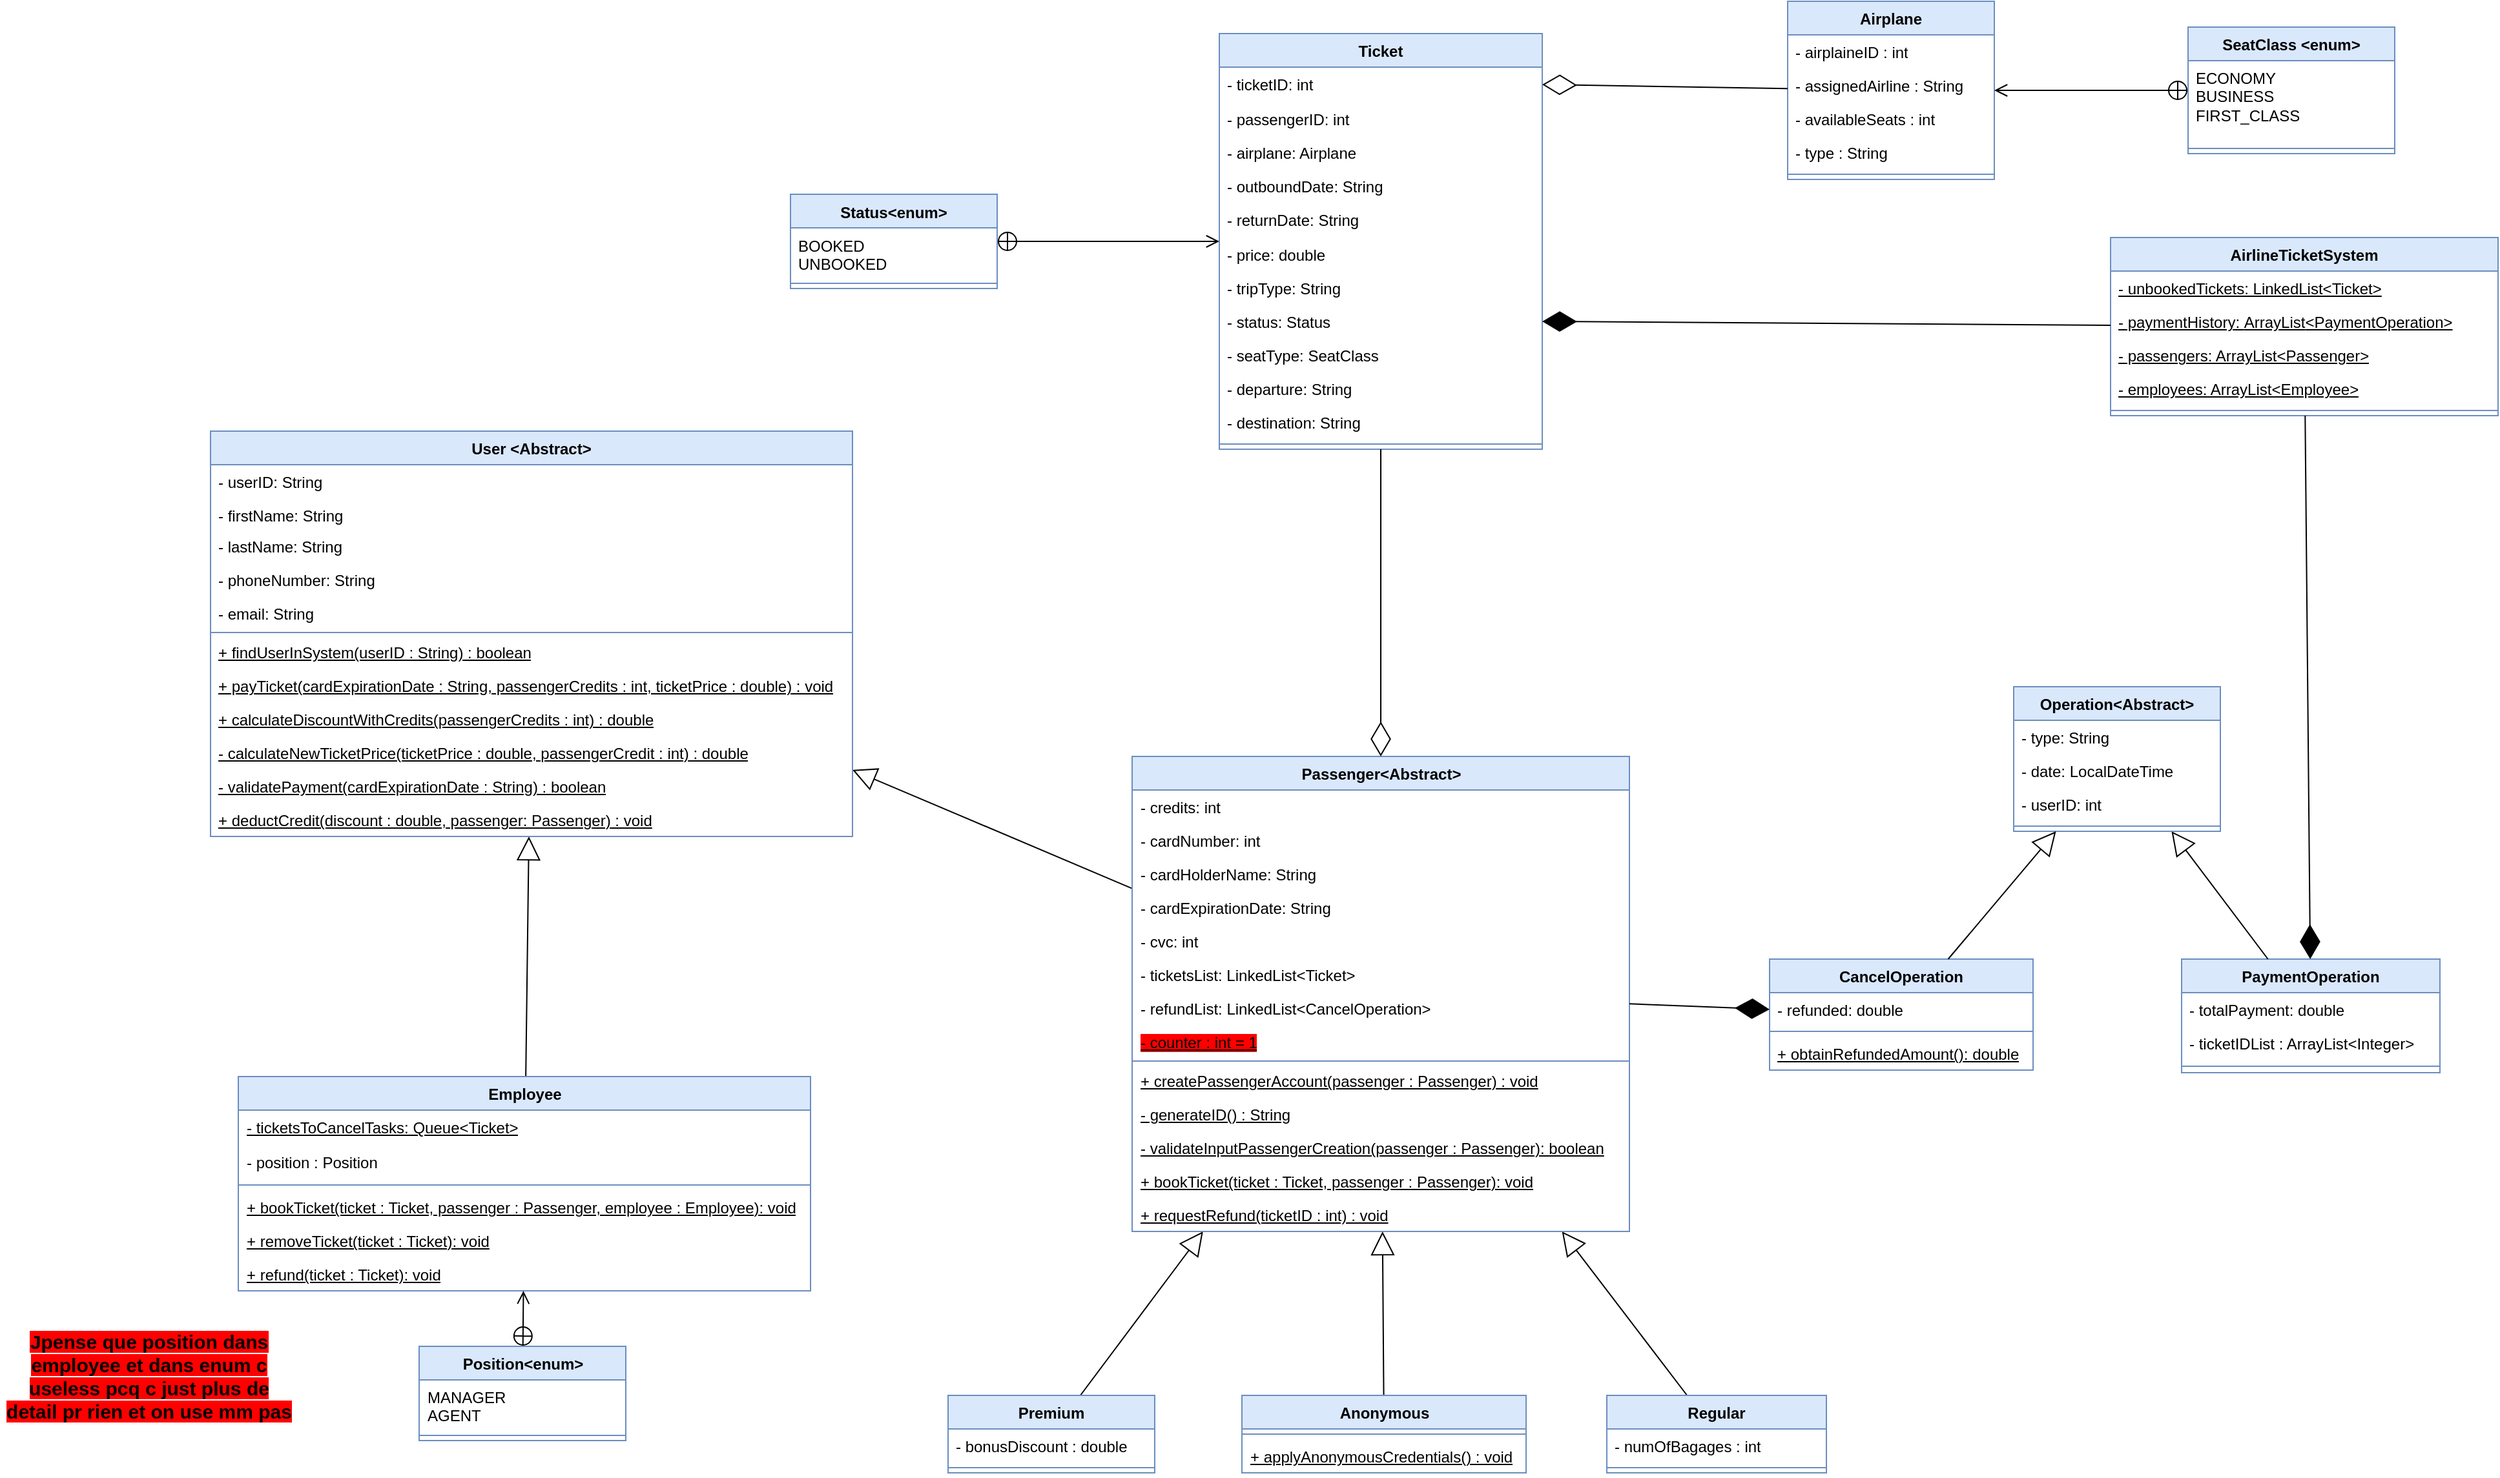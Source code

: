 <mxfile version="24.8.4">
  <diagram id="C5RBs43oDa-KdzZeNtuy" name="Page-1">
    <mxGraphModel dx="1843" dy="520" grid="0" gridSize="10" guides="1" tooltips="1" connect="1" arrows="1" fold="1" page="1" pageScale="1" pageWidth="827" pageHeight="1169" math="0" shadow="0">
      <root>
        <mxCell id="WIyWlLk6GJQsqaUBKTNV-0" />
        <mxCell id="WIyWlLk6GJQsqaUBKTNV-1" parent="WIyWlLk6GJQsqaUBKTNV-0" />
        <mxCell id="TixNwKE1VY5OCuDRx1uv-47" value="" style="endArrow=block;endSize=16;endFill=0;html=1;rounded=0;" parent="WIyWlLk6GJQsqaUBKTNV-1" source="TixNwKE1VY5OCuDRx1uv-105" target="TixNwKE1VY5OCuDRx1uv-97" edge="1">
          <mxGeometry width="160" relative="1" as="geometry">
            <mxPoint x="1215.0" y="676.658" as="sourcePoint" />
            <mxPoint x="1265" y="650.342" as="targetPoint" />
          </mxGeometry>
        </mxCell>
        <mxCell id="TixNwKE1VY5OCuDRx1uv-48" value="" style="endArrow=block;endSize=16;endFill=0;html=1;rounded=0;" parent="WIyWlLk6GJQsqaUBKTNV-1" source="TixNwKE1VY5OCuDRx1uv-101" target="TixNwKE1VY5OCuDRx1uv-97" edge="1">
          <mxGeometry x="-0.01" width="160" relative="1" as="geometry">
            <mxPoint x="744.712" y="625.5" as="sourcePoint" />
            <mxPoint x="622" y="523.9" as="targetPoint" />
            <Array as="points" />
            <mxPoint as="offset" />
          </mxGeometry>
        </mxCell>
        <mxCell id="TixNwKE1VY5OCuDRx1uv-49" value="" style="endArrow=block;endSize=16;endFill=0;html=1;rounded=0;" parent="WIyWlLk6GJQsqaUBKTNV-1" source="TixNwKE1VY5OCuDRx1uv-113" target="TixNwKE1VY5OCuDRx1uv-105" edge="1">
          <mxGeometry width="160" relative="1" as="geometry">
            <mxPoint x="756.054" y="873" as="sourcePoint" />
            <mxPoint x="982.457" y="677" as="targetPoint" />
          </mxGeometry>
        </mxCell>
        <mxCell id="TixNwKE1VY5OCuDRx1uv-50" value="" style="endArrow=block;endSize=16;endFill=0;html=1;rounded=0;" parent="WIyWlLk6GJQsqaUBKTNV-1" source="TixNwKE1VY5OCuDRx1uv-73" target="TixNwKE1VY5OCuDRx1uv-105" edge="1">
          <mxGeometry width="160" relative="1" as="geometry">
            <mxPoint x="936" y="873" as="sourcePoint" />
            <mxPoint x="810" y="980" as="targetPoint" />
          </mxGeometry>
        </mxCell>
        <mxCell id="TixNwKE1VY5OCuDRx1uv-51" value="" style="endArrow=block;endSize=16;endFill=0;html=1;rounded=0;fillColor=#f8cecc;strokeColor=#000000;" parent="WIyWlLk6GJQsqaUBKTNV-1" source="TixNwKE1VY5OCuDRx1uv-109" target="TixNwKE1VY5OCuDRx1uv-105" edge="1">
          <mxGeometry x="0.0" width="160" relative="1" as="geometry">
            <mxPoint x="1120.62" y="873" as="sourcePoint" />
            <mxPoint x="1031" y="803" as="targetPoint" />
            <mxPoint as="offset" />
          </mxGeometry>
        </mxCell>
        <mxCell id="TixNwKE1VY5OCuDRx1uv-65" value="PaymentOperation" style="swimlane;fontStyle=1;align=center;verticalAlign=top;childLayout=stackLayout;horizontal=1;startSize=26;horizontalStack=0;resizeParent=1;resizeParentMax=0;resizeLast=0;collapsible=1;marginBottom=0;whiteSpace=wrap;html=1;fillColor=#dae8fc;strokeColor=#6c8ebf;" parent="WIyWlLk6GJQsqaUBKTNV-1" vertex="1">
          <mxGeometry x="1325" y="742" width="200" height="88" as="geometry" />
        </mxCell>
        <mxCell id="fxqU5WLW0_MMGWIOmWz7-27" value="- totalPayment: double" style="text;strokeColor=none;fillColor=none;align=left;verticalAlign=top;spacingLeft=4;spacingRight=4;overflow=hidden;rotatable=0;points=[[0,0.5],[1,0.5]];portConstraint=eastwest;whiteSpace=wrap;html=1;" parent="TixNwKE1VY5OCuDRx1uv-65" vertex="1">
          <mxGeometry y="26" width="200" height="26" as="geometry" />
        </mxCell>
        <mxCell id="fxqU5WLW0_MMGWIOmWz7-31" value="- ticketIDList : ArrayList&amp;lt;Integer&amp;gt;&amp;nbsp;" style="text;strokeColor=none;fillColor=none;align=left;verticalAlign=top;spacingLeft=4;spacingRight=4;overflow=hidden;rotatable=0;points=[[0,0.5],[1,0.5]];portConstraint=eastwest;whiteSpace=wrap;html=1;" parent="TixNwKE1VY5OCuDRx1uv-65" vertex="1">
          <mxGeometry y="52" width="200" height="26" as="geometry" />
        </mxCell>
        <mxCell id="TixNwKE1VY5OCuDRx1uv-67" value="" style="line;strokeWidth=1;fillColor=none;align=left;verticalAlign=middle;spacingTop=-1;spacingLeft=3;spacingRight=3;rotatable=0;labelPosition=right;points=[];portConstraint=eastwest;strokeColor=inherit;" parent="TixNwKE1VY5OCuDRx1uv-65" vertex="1">
          <mxGeometry y="78" width="200" height="10" as="geometry" />
        </mxCell>
        <mxCell id="TixNwKE1VY5OCuDRx1uv-69" value="Airplane" style="swimlane;fontStyle=1;align=center;verticalAlign=top;childLayout=stackLayout;horizontal=1;startSize=26;horizontalStack=0;resizeParent=1;resizeParentMax=0;resizeLast=0;collapsible=1;marginBottom=0;whiteSpace=wrap;html=1;fillColor=#dae8fc;strokeColor=#6c8ebf;" parent="WIyWlLk6GJQsqaUBKTNV-1" vertex="1">
          <mxGeometry x="1020" width="160" height="138" as="geometry" />
        </mxCell>
        <mxCell id="-tUTZFKdpCKJqJOBt3uz-0" value="- airplaineID : int" style="text;strokeColor=none;fillColor=none;align=left;verticalAlign=top;spacingLeft=4;spacingRight=4;overflow=hidden;rotatable=0;points=[[0,0.5],[1,0.5]];portConstraint=eastwest;whiteSpace=wrap;html=1;" parent="TixNwKE1VY5OCuDRx1uv-69" vertex="1">
          <mxGeometry y="26" width="160" height="26" as="geometry" />
        </mxCell>
        <mxCell id="TixNwKE1VY5OCuDRx1uv-160" value="- assignedAirline : String" style="text;strokeColor=none;fillColor=none;align=left;verticalAlign=top;spacingLeft=4;spacingRight=4;overflow=hidden;rotatable=0;points=[[0,0.5],[1,0.5]];portConstraint=eastwest;whiteSpace=wrap;html=1;" parent="TixNwKE1VY5OCuDRx1uv-69" vertex="1">
          <mxGeometry y="52" width="160" height="26" as="geometry" />
        </mxCell>
        <mxCell id="BGIZEROxM3A1e72S92r2-15" value="- availableSeats : int" style="text;strokeColor=none;fillColor=none;align=left;verticalAlign=top;spacingLeft=4;spacingRight=4;overflow=hidden;rotatable=0;points=[[0,0.5],[1,0.5]];portConstraint=eastwest;whiteSpace=wrap;html=1;" parent="TixNwKE1VY5OCuDRx1uv-69" vertex="1">
          <mxGeometry y="78" width="160" height="26" as="geometry" />
        </mxCell>
        <mxCell id="TixNwKE1VY5OCuDRx1uv-142" value="- type : String" style="text;strokeColor=none;fillColor=none;align=left;verticalAlign=top;spacingLeft=4;spacingRight=4;overflow=hidden;rotatable=0;points=[[0,0.5],[1,0.5]];portConstraint=eastwest;whiteSpace=wrap;html=1;" parent="TixNwKE1VY5OCuDRx1uv-69" vertex="1">
          <mxGeometry y="104" width="160" height="26" as="geometry" />
        </mxCell>
        <mxCell id="TixNwKE1VY5OCuDRx1uv-71" value="" style="line;strokeWidth=1;fillColor=none;align=left;verticalAlign=middle;spacingTop=-1;spacingLeft=3;spacingRight=3;rotatable=0;labelPosition=right;points=[];portConstraint=eastwest;strokeColor=inherit;" parent="TixNwKE1VY5OCuDRx1uv-69" vertex="1">
          <mxGeometry y="130" width="160" height="8" as="geometry" />
        </mxCell>
        <mxCell id="TixNwKE1VY5OCuDRx1uv-73" value="Regular" style="swimlane;fontStyle=1;align=center;verticalAlign=top;childLayout=stackLayout;horizontal=1;startSize=26;horizontalStack=0;resizeParent=1;resizeParentMax=0;resizeLast=0;collapsible=1;marginBottom=0;whiteSpace=wrap;html=1;fillColor=#dae8fc;strokeColor=#6c8ebf;" parent="WIyWlLk6GJQsqaUBKTNV-1" vertex="1">
          <mxGeometry x="880" y="1080" width="170" height="60" as="geometry" />
        </mxCell>
        <mxCell id="TixNwKE1VY5OCuDRx1uv-148" value="- numOfBagages : int" style="text;strokeColor=none;fillColor=none;align=left;verticalAlign=top;spacingLeft=4;spacingRight=4;overflow=hidden;rotatable=0;points=[[0,0.5],[1,0.5]];portConstraint=eastwest;whiteSpace=wrap;html=1;" parent="TixNwKE1VY5OCuDRx1uv-73" vertex="1">
          <mxGeometry y="26" width="170" height="26" as="geometry" />
        </mxCell>
        <mxCell id="TixNwKE1VY5OCuDRx1uv-75" value="" style="line;strokeWidth=1;fillColor=none;align=left;verticalAlign=middle;spacingTop=-1;spacingLeft=3;spacingRight=3;rotatable=0;labelPosition=right;points=[];portConstraint=eastwest;strokeColor=inherit;" parent="TixNwKE1VY5OCuDRx1uv-73" vertex="1">
          <mxGeometry y="52" width="170" height="8" as="geometry" />
        </mxCell>
        <mxCell id="TixNwKE1VY5OCuDRx1uv-85" value="Ticket" style="swimlane;fontStyle=1;align=center;verticalAlign=top;childLayout=stackLayout;horizontal=1;startSize=26;horizontalStack=0;resizeParent=1;resizeParentMax=0;resizeLast=0;collapsible=1;marginBottom=0;whiteSpace=wrap;html=1;fillColor=#dae8fc;strokeColor=#6c8ebf;" parent="WIyWlLk6GJQsqaUBKTNV-1" vertex="1">
          <mxGeometry x="580" y="25" width="250" height="322" as="geometry" />
        </mxCell>
        <mxCell id="BGIZEROxM3A1e72S92r2-8" value="- ticketID: int" style="text;strokeColor=none;fillColor=none;align=left;verticalAlign=top;spacingLeft=4;spacingRight=4;overflow=hidden;rotatable=0;points=[[0,0.5],[1,0.5]];portConstraint=eastwest;whiteSpace=wrap;html=1;" parent="TixNwKE1VY5OCuDRx1uv-85" vertex="1">
          <mxGeometry y="26" width="250" height="27" as="geometry" />
        </mxCell>
        <mxCell id="fxqU5WLW0_MMGWIOmWz7-18" value="- passengerID: int" style="text;strokeColor=none;fillColor=none;align=left;verticalAlign=top;spacingLeft=4;spacingRight=4;overflow=hidden;rotatable=0;points=[[0,0.5],[1,0.5]];portConstraint=eastwest;whiteSpace=wrap;html=1;" parent="TixNwKE1VY5OCuDRx1uv-85" vertex="1">
          <mxGeometry y="53" width="250" height="26" as="geometry" />
        </mxCell>
        <mxCell id="TixNwKE1VY5OCuDRx1uv-162" value="- airplane: Airplane" style="text;strokeColor=none;fillColor=none;align=left;verticalAlign=top;spacingLeft=4;spacingRight=4;overflow=hidden;rotatable=0;points=[[0,0.5],[1,0.5]];portConstraint=eastwest;whiteSpace=wrap;html=1;" parent="TixNwKE1VY5OCuDRx1uv-85" vertex="1">
          <mxGeometry y="79" width="250" height="26" as="geometry" />
        </mxCell>
        <mxCell id="TixNwKE1VY5OCuDRx1uv-124" value="- outboundDate: String" style="text;strokeColor=none;fillColor=none;align=left;verticalAlign=top;spacingLeft=4;spacingRight=4;overflow=hidden;rotatable=0;points=[[0,0.5],[1,0.5]];portConstraint=eastwest;whiteSpace=wrap;html=1;" parent="TixNwKE1VY5OCuDRx1uv-85" vertex="1">
          <mxGeometry y="105" width="250" height="26" as="geometry" />
        </mxCell>
        <mxCell id="TixNwKE1VY5OCuDRx1uv-125" value="- returnDate: String" style="text;strokeColor=none;fillColor=none;align=left;verticalAlign=top;spacingLeft=4;spacingRight=4;overflow=hidden;rotatable=0;points=[[0,0.5],[1,0.5]];portConstraint=eastwest;whiteSpace=wrap;html=1;" parent="TixNwKE1VY5OCuDRx1uv-85" vertex="1">
          <mxGeometry y="131" width="250" height="27" as="geometry" />
        </mxCell>
        <mxCell id="TixNwKE1VY5OCuDRx1uv-118" value="- price: double" style="text;strokeColor=none;fillColor=none;align=left;verticalAlign=top;spacingLeft=4;spacingRight=4;overflow=hidden;rotatable=0;points=[[0,0.5],[1,0.5]];portConstraint=eastwest;whiteSpace=wrap;html=1;" parent="TixNwKE1VY5OCuDRx1uv-85" vertex="1">
          <mxGeometry y="158" width="250" height="26" as="geometry" />
        </mxCell>
        <mxCell id="TixNwKE1VY5OCuDRx1uv-119" value="- tripType: String" style="text;strokeColor=none;fillColor=none;align=left;verticalAlign=top;spacingLeft=4;spacingRight=4;overflow=hidden;rotatable=0;points=[[0,0.5],[1,0.5]];portConstraint=eastwest;whiteSpace=wrap;html=1;" parent="TixNwKE1VY5OCuDRx1uv-85" vertex="1">
          <mxGeometry y="184" width="250" height="26" as="geometry" />
        </mxCell>
        <mxCell id="TixNwKE1VY5OCuDRx1uv-120" value="- status: Status" style="text;strokeColor=none;fillColor=none;align=left;verticalAlign=top;spacingLeft=4;spacingRight=4;overflow=hidden;rotatable=0;points=[[0,0.5],[1,0.5]];portConstraint=eastwest;whiteSpace=wrap;html=1;" parent="TixNwKE1VY5OCuDRx1uv-85" vertex="1">
          <mxGeometry y="210" width="250" height="26" as="geometry" />
        </mxCell>
        <mxCell id="TixNwKE1VY5OCuDRx1uv-121" value="- seatType: SeatClass" style="text;strokeColor=none;fillColor=none;align=left;verticalAlign=top;spacingLeft=4;spacingRight=4;overflow=hidden;rotatable=0;points=[[0,0.5],[1,0.5]];portConstraint=eastwest;whiteSpace=wrap;html=1;" parent="TixNwKE1VY5OCuDRx1uv-85" vertex="1">
          <mxGeometry y="236" width="250" height="26" as="geometry" />
        </mxCell>
        <mxCell id="TixNwKE1VY5OCuDRx1uv-122" value="- departure: String" style="text;strokeColor=none;fillColor=none;align=left;verticalAlign=top;spacingLeft=4;spacingRight=4;overflow=hidden;rotatable=0;points=[[0,0.5],[1,0.5]];portConstraint=eastwest;whiteSpace=wrap;html=1;" parent="TixNwKE1VY5OCuDRx1uv-85" vertex="1">
          <mxGeometry y="262" width="250" height="26" as="geometry" />
        </mxCell>
        <mxCell id="TixNwKE1VY5OCuDRx1uv-123" value="- destination: String" style="text;strokeColor=none;fillColor=none;align=left;verticalAlign=top;spacingLeft=4;spacingRight=4;overflow=hidden;rotatable=0;points=[[0,0.5],[1,0.5]];portConstraint=eastwest;whiteSpace=wrap;html=1;" parent="TixNwKE1VY5OCuDRx1uv-85" vertex="1">
          <mxGeometry y="288" width="250" height="26" as="geometry" />
        </mxCell>
        <mxCell id="TixNwKE1VY5OCuDRx1uv-87" value="" style="line;strokeWidth=1;fillColor=none;align=left;verticalAlign=middle;spacingTop=-1;spacingLeft=3;spacingRight=3;rotatable=0;labelPosition=right;points=[];portConstraint=eastwest;strokeColor=inherit;" parent="TixNwKE1VY5OCuDRx1uv-85" vertex="1">
          <mxGeometry y="314" width="250" height="8" as="geometry" />
        </mxCell>
        <mxCell id="TixNwKE1VY5OCuDRx1uv-93" value="SeatClass &amp;lt;enum&amp;gt;" style="swimlane;fontStyle=1;align=center;verticalAlign=top;childLayout=stackLayout;horizontal=1;startSize=26;horizontalStack=0;resizeParent=1;resizeParentMax=0;resizeLast=0;collapsible=1;marginBottom=0;whiteSpace=wrap;html=1;fillColor=#dae8fc;strokeColor=#6c8ebf;" parent="WIyWlLk6GJQsqaUBKTNV-1" vertex="1">
          <mxGeometry x="1330" y="20" width="160" height="98" as="geometry" />
        </mxCell>
        <mxCell id="TixNwKE1VY5OCuDRx1uv-94" value="&lt;div&gt;ECONOMY&lt;/div&gt;&lt;div&gt;BUSINESS&lt;div&gt;FIRST_CLASS&lt;/div&gt;&lt;/div&gt;" style="text;strokeColor=none;fillColor=none;align=left;verticalAlign=top;spacingLeft=4;spacingRight=4;overflow=hidden;rotatable=0;points=[[0,0.5],[1,0.5]];portConstraint=eastwest;whiteSpace=wrap;html=1;" parent="TixNwKE1VY5OCuDRx1uv-93" vertex="1">
          <mxGeometry y="26" width="160" height="64" as="geometry" />
        </mxCell>
        <mxCell id="TixNwKE1VY5OCuDRx1uv-95" value="" style="line;strokeWidth=1;fillColor=none;align=left;verticalAlign=middle;spacingTop=-1;spacingLeft=3;spacingRight=3;rotatable=0;labelPosition=right;points=[];portConstraint=eastwest;strokeColor=inherit;" parent="TixNwKE1VY5OCuDRx1uv-93" vertex="1">
          <mxGeometry y="90" width="160" height="8" as="geometry" />
        </mxCell>
        <mxCell id="TixNwKE1VY5OCuDRx1uv-97" value="User &amp;lt;Abstract&amp;gt;" style="swimlane;fontStyle=1;align=center;verticalAlign=top;childLayout=stackLayout;horizontal=1;startSize=26;horizontalStack=0;resizeParent=1;resizeParentMax=0;resizeLast=0;collapsible=1;marginBottom=0;whiteSpace=wrap;html=1;fillColor=#dae8fc;strokeColor=#6c8ebf;" parent="WIyWlLk6GJQsqaUBKTNV-1" vertex="1">
          <mxGeometry x="-201" y="333" width="497" height="314" as="geometry" />
        </mxCell>
        <mxCell id="TixNwKE1VY5OCuDRx1uv-132" value="- userID: String" style="text;strokeColor=none;fillColor=none;align=left;verticalAlign=top;spacingLeft=4;spacingRight=4;overflow=hidden;rotatable=0;points=[[0,0.5],[1,0.5]];portConstraint=eastwest;whiteSpace=wrap;html=1;" parent="TixNwKE1VY5OCuDRx1uv-97" vertex="1">
          <mxGeometry y="26" width="497" height="26" as="geometry" />
        </mxCell>
        <mxCell id="TixNwKE1VY5OCuDRx1uv-98" value="- firstName: String" style="text;strokeColor=none;fillColor=none;align=left;verticalAlign=top;spacingLeft=4;spacingRight=4;overflow=hidden;rotatable=0;points=[[0,0.5],[1,0.5]];portConstraint=eastwest;whiteSpace=wrap;html=1;" parent="TixNwKE1VY5OCuDRx1uv-97" vertex="1">
          <mxGeometry y="52" width="497" height="24" as="geometry" />
        </mxCell>
        <mxCell id="TixNwKE1VY5OCuDRx1uv-126" value="- lastName: String" style="text;strokeColor=none;fillColor=none;align=left;verticalAlign=top;spacingLeft=4;spacingRight=4;overflow=hidden;rotatable=0;points=[[0,0.5],[1,0.5]];portConstraint=eastwest;whiteSpace=wrap;html=1;" parent="TixNwKE1VY5OCuDRx1uv-97" vertex="1">
          <mxGeometry y="76" width="497" height="26" as="geometry" />
        </mxCell>
        <mxCell id="TixNwKE1VY5OCuDRx1uv-127" value="- phoneNumber: String" style="text;strokeColor=none;fillColor=none;align=left;verticalAlign=top;spacingLeft=4;spacingRight=4;overflow=hidden;rotatable=0;points=[[0,0.5],[1,0.5]];portConstraint=eastwest;whiteSpace=wrap;html=1;" parent="TixNwKE1VY5OCuDRx1uv-97" vertex="1">
          <mxGeometry y="102" width="497" height="26" as="geometry" />
        </mxCell>
        <mxCell id="BpxT5CNFjnWK-hkmhdt0-0" value="- email: String" style="text;strokeColor=none;fillColor=none;align=left;verticalAlign=top;spacingLeft=4;spacingRight=4;overflow=hidden;rotatable=0;points=[[0,0.5],[1,0.5]];portConstraint=eastwest;whiteSpace=wrap;html=1;" parent="TixNwKE1VY5OCuDRx1uv-97" vertex="1">
          <mxGeometry y="128" width="497" height="26" as="geometry" />
        </mxCell>
        <mxCell id="TixNwKE1VY5OCuDRx1uv-99" value="" style="line;strokeWidth=1;fillColor=none;align=left;verticalAlign=middle;spacingTop=-1;spacingLeft=3;spacingRight=3;rotatable=0;labelPosition=right;points=[];portConstraint=eastwest;strokeColor=inherit;" parent="TixNwKE1VY5OCuDRx1uv-97" vertex="1">
          <mxGeometry y="154" width="497" height="4" as="geometry" />
        </mxCell>
        <mxCell id="fxqU5WLW0_MMGWIOmWz7-15" value="&lt;u&gt;+ findUserInSystem(userID : String) : boolean&lt;/u&gt;" style="text;align=left;verticalAlign=top;spacingLeft=4;spacingRight=4;overflow=hidden;rotatable=0;points=[[0,0.5],[1,0.5]];portConstraint=eastwest;whiteSpace=wrap;html=1;" parent="TixNwKE1VY5OCuDRx1uv-97" vertex="1">
          <mxGeometry y="158" width="497" height="26" as="geometry" />
        </mxCell>
        <mxCell id="Msiv2WDfJjcy2TBWgU6M-14" value="&lt;u&gt;+ payTicket(cardExpirationDate : String, passengerCredits : int, ticketPrice : double) : void&lt;/u&gt;" style="text;align=left;verticalAlign=top;spacingLeft=4;spacingRight=4;overflow=hidden;rotatable=0;points=[[0,0.5],[1,0.5]];portConstraint=eastwest;whiteSpace=wrap;html=1;" vertex="1" parent="TixNwKE1VY5OCuDRx1uv-97">
          <mxGeometry y="184" width="497" height="26" as="geometry" />
        </mxCell>
        <mxCell id="O7oDRh3eOjh0rx_aEaqQ-2" value="&lt;u&gt;+ calculateDiscountWithCredits(passengerCredits : int) : double &lt;/u&gt;" style="text;strokeColor=none;fillColor=none;align=left;verticalAlign=top;spacingLeft=4;spacingRight=4;overflow=hidden;rotatable=0;points=[[0,0.5],[1,0.5]];portConstraint=eastwest;whiteSpace=wrap;html=1;" parent="TixNwKE1VY5OCuDRx1uv-97" vertex="1">
          <mxGeometry y="210" width="497" height="26" as="geometry" />
        </mxCell>
        <mxCell id="TixNwKE1VY5OCuDRx1uv-147" value="&lt;u&gt;- calculateNewTicketPrice(ticketPrice : double, passengerCredit : int) : double &lt;/u&gt;" style="text;strokeColor=none;fillColor=none;align=left;verticalAlign=top;spacingLeft=4;spacingRight=4;overflow=hidden;rotatable=0;points=[[0,0.5],[1,0.5]];portConstraint=eastwest;whiteSpace=wrap;html=1;" parent="TixNwKE1VY5OCuDRx1uv-97" vertex="1">
          <mxGeometry y="236" width="497" height="26" as="geometry" />
        </mxCell>
        <mxCell id="fxqU5WLW0_MMGWIOmWz7-22" value="&lt;u&gt;- validatePayment(cardExpirationDate : String) : boolean&lt;/u&gt;" style="text;align=left;verticalAlign=top;spacingLeft=4;spacingRight=4;overflow=hidden;rotatable=0;points=[[0,0.5],[1,0.5]];portConstraint=eastwest;whiteSpace=wrap;html=1;" parent="TixNwKE1VY5OCuDRx1uv-97" vertex="1">
          <mxGeometry y="262" width="497" height="26" as="geometry" />
        </mxCell>
        <mxCell id="TixNwKE1VY5OCuDRx1uv-149" value="&lt;u&gt;+ deductCredit(discount : double, passenger: Passenger) : void&lt;/u&gt;" style="text;strokeColor=none;fillColor=none;align=left;verticalAlign=top;spacingLeft=4;spacingRight=4;overflow=hidden;rotatable=0;points=[[0,0.5],[1,0.5]];portConstraint=eastwest;whiteSpace=wrap;html=1;" parent="TixNwKE1VY5OCuDRx1uv-97" vertex="1">
          <mxGeometry y="288" width="497" height="26" as="geometry" />
        </mxCell>
        <mxCell id="TixNwKE1VY5OCuDRx1uv-101" value="Employee" style="swimlane;fontStyle=1;align=center;verticalAlign=top;childLayout=stackLayout;horizontal=1;startSize=26;horizontalStack=0;resizeParent=1;resizeParentMax=0;resizeLast=0;collapsible=1;marginBottom=0;whiteSpace=wrap;html=1;fillColor=#dae8fc;strokeColor=#6c8ebf;" parent="WIyWlLk6GJQsqaUBKTNV-1" vertex="1">
          <mxGeometry x="-179.5" y="833" width="443" height="166" as="geometry" />
        </mxCell>
        <mxCell id="BGIZEROxM3A1e72S92r2-33" value="&lt;div&gt;&lt;u&gt;- ticketsToCancelTasks: Queue&amp;lt;Ticket&amp;gt; &lt;/u&gt;&lt;/div&gt;" style="text;strokeColor=none;fillColor=none;align=left;verticalAlign=top;spacingLeft=4;spacingRight=4;overflow=hidden;rotatable=0;points=[[0,0.5],[1,0.5]];portConstraint=eastwest;whiteSpace=wrap;html=1;" parent="TixNwKE1VY5OCuDRx1uv-101" vertex="1">
          <mxGeometry y="26" width="443" height="27" as="geometry" />
        </mxCell>
        <mxCell id="Msiv2WDfJjcy2TBWgU6M-6" value="&lt;div&gt;- position : Position&lt;u&gt; &lt;/u&gt;&lt;/div&gt;" style="text;strokeColor=none;fillColor=none;align=left;verticalAlign=top;spacingLeft=4;spacingRight=4;overflow=hidden;rotatable=0;points=[[0,0.5],[1,0.5]];portConstraint=eastwest;whiteSpace=wrap;html=1;" vertex="1" parent="TixNwKE1VY5OCuDRx1uv-101">
          <mxGeometry y="53" width="443" height="27" as="geometry" />
        </mxCell>
        <mxCell id="TixNwKE1VY5OCuDRx1uv-103" value="" style="line;strokeWidth=1;fillColor=none;align=left;verticalAlign=middle;spacingTop=-1;spacingLeft=3;spacingRight=3;rotatable=0;labelPosition=right;points=[];portConstraint=eastwest;strokeColor=inherit;" parent="TixNwKE1VY5OCuDRx1uv-101" vertex="1">
          <mxGeometry y="80" width="443" height="8" as="geometry" />
        </mxCell>
        <mxCell id="Msiv2WDfJjcy2TBWgU6M-8" value="&lt;u&gt;+ bookTicket(ticket : Ticket, passenger : Passenger, employee : Employee): void&lt;/u&gt;" style="text;align=left;verticalAlign=top;spacingLeft=4;spacingRight=4;overflow=hidden;rotatable=0;points=[[0,0.5],[1,0.5]];portConstraint=eastwest;whiteSpace=wrap;html=1;" vertex="1" parent="TixNwKE1VY5OCuDRx1uv-101">
          <mxGeometry y="88" width="443" height="26" as="geometry" />
        </mxCell>
        <mxCell id="TixNwKE1VY5OCuDRx1uv-104" value="&lt;u&gt;+ removeTicket(ticket : Ticket): void&lt;/u&gt;" style="text;align=left;verticalAlign=top;spacingLeft=4;spacingRight=4;overflow=hidden;rotatable=0;points=[[0,0.5],[1,0.5]];portConstraint=eastwest;whiteSpace=wrap;html=1;" parent="TixNwKE1VY5OCuDRx1uv-101" vertex="1">
          <mxGeometry y="114" width="443" height="26" as="geometry" />
        </mxCell>
        <mxCell id="BGIZEROxM3A1e72S92r2-54" value="&lt;u&gt;+ refund(ticket : Ticket): void&lt;/u&gt;" style="text;align=left;verticalAlign=top;spacingLeft=4;spacingRight=4;overflow=hidden;rotatable=0;points=[[0,0.5],[1,0.5]];portConstraint=eastwest;whiteSpace=wrap;html=1;" parent="TixNwKE1VY5OCuDRx1uv-101" vertex="1">
          <mxGeometry y="140" width="443" height="26" as="geometry" />
        </mxCell>
        <mxCell id="TixNwKE1VY5OCuDRx1uv-105" value="Passenger&amp;lt;Abstract&amp;gt;" style="swimlane;fontStyle=1;align=center;verticalAlign=top;childLayout=stackLayout;horizontal=1;startSize=26;horizontalStack=0;resizeParent=1;resizeParentMax=0;resizeLast=0;collapsible=1;marginBottom=0;whiteSpace=wrap;html=1;fillColor=#dae8fc;strokeColor=#6c8ebf;" parent="WIyWlLk6GJQsqaUBKTNV-1" vertex="1">
          <mxGeometry x="512.5" y="585" width="385" height="368" as="geometry" />
        </mxCell>
        <mxCell id="TixNwKE1VY5OCuDRx1uv-145" value="- credits: int" style="text;strokeColor=none;fillColor=none;align=left;verticalAlign=top;spacingLeft=4;spacingRight=4;overflow=hidden;rotatable=0;points=[[0,0.5],[1,0.5]];portConstraint=eastwest;whiteSpace=wrap;html=1;" parent="TixNwKE1VY5OCuDRx1uv-105" vertex="1">
          <mxGeometry y="26" width="385" height="26" as="geometry" />
        </mxCell>
        <mxCell id="TixNwKE1VY5OCuDRx1uv-4" value="- cardNumber: int" style="text;strokeColor=none;fillColor=none;align=left;verticalAlign=top;spacingLeft=4;spacingRight=4;overflow=hidden;rotatable=0;points=[[0,0.5],[1,0.5]];portConstraint=eastwest;whiteSpace=wrap;html=1;" parent="TixNwKE1VY5OCuDRx1uv-105" vertex="1">
          <mxGeometry y="52" width="385" height="26" as="geometry" />
        </mxCell>
        <mxCell id="TixNwKE1VY5OCuDRx1uv-5" value="- cardHolderName: String" style="text;strokeColor=none;fillColor=none;align=left;verticalAlign=top;spacingLeft=4;spacingRight=4;overflow=hidden;rotatable=0;points=[[0,0.5],[1,0.5]];portConstraint=eastwest;whiteSpace=wrap;html=1;" parent="TixNwKE1VY5OCuDRx1uv-105" vertex="1">
          <mxGeometry y="78" width="385" height="26" as="geometry" />
        </mxCell>
        <mxCell id="TixNwKE1VY5OCuDRx1uv-60" value="- cardExpirationDate: String" style="text;strokeColor=none;fillColor=none;align=left;verticalAlign=top;spacingLeft=4;spacingRight=4;overflow=hidden;rotatable=0;points=[[0,0.5],[1,0.5]];portConstraint=eastwest;whiteSpace=wrap;html=1;" parent="TixNwKE1VY5OCuDRx1uv-105" vertex="1">
          <mxGeometry y="104" width="385" height="26" as="geometry" />
        </mxCell>
        <mxCell id="TixNwKE1VY5OCuDRx1uv-6" value="- cvc: int" style="text;strokeColor=none;fillColor=none;align=left;verticalAlign=top;spacingLeft=4;spacingRight=4;overflow=hidden;rotatable=0;points=[[0,0.5],[1,0.5]];portConstraint=eastwest;whiteSpace=wrap;html=1;" parent="TixNwKE1VY5OCuDRx1uv-105" vertex="1">
          <mxGeometry y="130" width="385" height="26" as="geometry" />
        </mxCell>
        <mxCell id="BGIZEROxM3A1e72S92r2-34" value="- ticketsList: LinkedList&amp;lt;Ticket&amp;gt;" style="text;strokeColor=none;fillColor=none;align=left;verticalAlign=top;spacingLeft=4;spacingRight=4;overflow=hidden;rotatable=0;points=[[0,0.5],[1,0.5]];portConstraint=eastwest;whiteSpace=wrap;html=1;" parent="TixNwKE1VY5OCuDRx1uv-105" vertex="1">
          <mxGeometry y="156" width="385" height="26" as="geometry" />
        </mxCell>
        <mxCell id="BGIZEROxM3A1e72S92r2-77" value="- refundList: LinkedList&amp;lt;CancelOperation&amp;gt;" style="text;strokeColor=none;fillColor=none;align=left;verticalAlign=top;spacingLeft=4;spacingRight=4;overflow=hidden;rotatable=0;points=[[0,0.5],[1,0.5]];portConstraint=eastwest;whiteSpace=wrap;html=1;" parent="TixNwKE1VY5OCuDRx1uv-105" vertex="1">
          <mxGeometry y="182" width="385" height="26" as="geometry" />
        </mxCell>
        <mxCell id="Msiv2WDfJjcy2TBWgU6M-13" value="&lt;u&gt;&lt;span style=&quot;background-color: rgb(255, 0, 0);&quot;&gt;- counter : int = 1&lt;br&gt;&lt;/span&gt;&lt;/u&gt;" style="text;strokeColor=none;fillColor=none;align=left;verticalAlign=top;spacingLeft=4;spacingRight=4;overflow=hidden;rotatable=0;points=[[0,0.5],[1,0.5]];portConstraint=eastwest;whiteSpace=wrap;html=1;" vertex="1" parent="TixNwKE1VY5OCuDRx1uv-105">
          <mxGeometry y="208" width="385" height="26" as="geometry" />
        </mxCell>
        <mxCell id="TixNwKE1VY5OCuDRx1uv-107" value="" style="line;strokeWidth=1;fillColor=none;align=left;verticalAlign=middle;spacingTop=-1;spacingLeft=3;spacingRight=3;rotatable=0;labelPosition=right;points=[];portConstraint=eastwest;strokeColor=inherit;" parent="TixNwKE1VY5OCuDRx1uv-105" vertex="1">
          <mxGeometry y="234" width="385" height="4" as="geometry" />
        </mxCell>
        <mxCell id="Msiv2WDfJjcy2TBWgU6M-12" value="&lt;u&gt;+ createPassengerAccount(passenger : Passenger) : void&lt;br&gt;&lt;/u&gt;" style="text;align=left;verticalAlign=top;spacingLeft=4;spacingRight=4;overflow=hidden;rotatable=0;points=[[0,0.5],[1,0.5]];portConstraint=eastwest;whiteSpace=wrap;html=1;" vertex="1" parent="TixNwKE1VY5OCuDRx1uv-105">
          <mxGeometry y="238" width="385" height="26" as="geometry" />
        </mxCell>
        <mxCell id="Msiv2WDfJjcy2TBWgU6M-11" value="&lt;u&gt;- generateID() : String&lt;br&gt;&lt;/u&gt;" style="text;align=left;verticalAlign=top;spacingLeft=4;spacingRight=4;overflow=hidden;rotatable=0;points=[[0,0.5],[1,0.5]];portConstraint=eastwest;whiteSpace=wrap;html=1;" vertex="1" parent="TixNwKE1VY5OCuDRx1uv-105">
          <mxGeometry y="264" width="385" height="26" as="geometry" />
        </mxCell>
        <mxCell id="Msiv2WDfJjcy2TBWgU6M-10" value="&lt;u&gt;- validateInputPassengerCreation(passenger : Passenger): boolean&lt;/u&gt;" style="text;align=left;verticalAlign=top;spacingLeft=4;spacingRight=4;overflow=hidden;rotatable=0;points=[[0,0.5],[1,0.5]];portConstraint=eastwest;whiteSpace=wrap;html=1;" vertex="1" parent="TixNwKE1VY5OCuDRx1uv-105">
          <mxGeometry y="290" width="385" height="26" as="geometry" />
        </mxCell>
        <mxCell id="Msiv2WDfJjcy2TBWgU6M-9" value="&lt;u&gt;+ bookTicket(ticket : Ticket, passenger : Passenger): void&lt;/u&gt;" style="text;align=left;verticalAlign=top;spacingLeft=4;spacingRight=4;overflow=hidden;rotatable=0;points=[[0,0.5],[1,0.5]];portConstraint=eastwest;whiteSpace=wrap;html=1;" vertex="1" parent="TixNwKE1VY5OCuDRx1uv-105">
          <mxGeometry y="316" width="385" height="26" as="geometry" />
        </mxCell>
        <mxCell id="BGIZEROxM3A1e72S92r2-35" value="&lt;u&gt;+ requestRefund(ticketID : int) : void &lt;/u&gt;" style="text;strokeColor=none;fillColor=none;align=left;verticalAlign=top;spacingLeft=4;spacingRight=4;overflow=hidden;rotatable=0;points=[[0,0.5],[1,0.5]];portConstraint=eastwest;whiteSpace=wrap;html=1;" parent="TixNwKE1VY5OCuDRx1uv-105" vertex="1">
          <mxGeometry y="342" width="385" height="26" as="geometry" />
        </mxCell>
        <mxCell id="TixNwKE1VY5OCuDRx1uv-109" value="Anonymous" style="swimlane;fontStyle=1;align=center;verticalAlign=top;childLayout=stackLayout;horizontal=1;startSize=26;horizontalStack=0;resizeParent=1;resizeParentMax=0;resizeLast=0;collapsible=1;marginBottom=0;whiteSpace=wrap;html=1;fillColor=#dae8fc;strokeColor=#6c8ebf;" parent="WIyWlLk6GJQsqaUBKTNV-1" vertex="1">
          <mxGeometry x="597.5" y="1080" width="220" height="60" as="geometry" />
        </mxCell>
        <mxCell id="TixNwKE1VY5OCuDRx1uv-111" value="" style="line;strokeWidth=1;fillColor=none;align=left;verticalAlign=middle;spacingTop=-1;spacingLeft=3;spacingRight=3;rotatable=0;labelPosition=right;points=[];portConstraint=eastwest;strokeColor=inherit;" parent="TixNwKE1VY5OCuDRx1uv-109" vertex="1">
          <mxGeometry y="26" width="220" height="8" as="geometry" />
        </mxCell>
        <mxCell id="O7oDRh3eOjh0rx_aEaqQ-1" value="&lt;u&gt;+ applyAnonymousCredentials() : void&lt;/u&gt;" style="text;align=left;verticalAlign=top;spacingLeft=4;spacingRight=4;overflow=hidden;rotatable=0;points=[[0,0.5],[1,0.5]];portConstraint=eastwest;whiteSpace=wrap;html=1;" parent="TixNwKE1VY5OCuDRx1uv-109" vertex="1">
          <mxGeometry y="34" width="220" height="26" as="geometry" />
        </mxCell>
        <mxCell id="TixNwKE1VY5OCuDRx1uv-113" value="Premium" style="swimlane;fontStyle=1;align=center;verticalAlign=top;childLayout=stackLayout;horizontal=1;startSize=26;horizontalStack=0;resizeParent=1;resizeParentMax=0;resizeLast=0;collapsible=1;marginBottom=0;whiteSpace=wrap;html=1;fillColor=#dae8fc;strokeColor=#6c8ebf;" parent="WIyWlLk6GJQsqaUBKTNV-1" vertex="1">
          <mxGeometry x="370" y="1080" width="160" height="60" as="geometry" />
        </mxCell>
        <mxCell id="TixNwKE1VY5OCuDRx1uv-114" value="- bonusDiscount : double" style="text;strokeColor=none;fillColor=none;align=left;verticalAlign=top;spacingLeft=4;spacingRight=4;overflow=hidden;rotatable=0;points=[[0,0.5],[1,0.5]];portConstraint=eastwest;whiteSpace=wrap;html=1;" parent="TixNwKE1VY5OCuDRx1uv-113" vertex="1">
          <mxGeometry y="26" width="160" height="26" as="geometry" />
        </mxCell>
        <mxCell id="TixNwKE1VY5OCuDRx1uv-115" value="" style="line;strokeWidth=1;fillColor=none;align=left;verticalAlign=middle;spacingTop=-1;spacingLeft=3;spacingRight=3;rotatable=0;labelPosition=right;points=[];portConstraint=eastwest;strokeColor=inherit;" parent="TixNwKE1VY5OCuDRx1uv-113" vertex="1">
          <mxGeometry y="52" width="160" height="8" as="geometry" />
        </mxCell>
        <mxCell id="O9vQ9xLHlQ67a_8ORFgr-4" value="" style="endArrow=diamondThin;endFill=0;endSize=24;html=1;rounded=0;fontSize=12;curved=1;entryX=0.5;entryY=0;entryDx=0;entryDy=0;" parent="WIyWlLk6GJQsqaUBKTNV-1" source="TixNwKE1VY5OCuDRx1uv-85" target="TixNwKE1VY5OCuDRx1uv-105" edge="1">
          <mxGeometry width="160" relative="1" as="geometry">
            <mxPoint x="265" y="601.5" as="sourcePoint" />
            <mxPoint x="415" y="651.5" as="targetPoint" />
          </mxGeometry>
        </mxCell>
        <mxCell id="BGIZEROxM3A1e72S92r2-0" value="&lt;div&gt;AirlineTicketSystem&lt;br&gt;&lt;/div&gt;" style="swimlane;fontStyle=1;align=center;verticalAlign=top;childLayout=stackLayout;horizontal=1;startSize=26;horizontalStack=0;resizeParent=1;resizeParentMax=0;resizeLast=0;collapsible=1;marginBottom=0;whiteSpace=wrap;html=1;fillColor=#dae8fc;strokeColor=#6c8ebf;" parent="WIyWlLk6GJQsqaUBKTNV-1" vertex="1">
          <mxGeometry x="1270" y="183" width="300" height="138" as="geometry" />
        </mxCell>
        <mxCell id="TixNwKE1VY5OCuDRx1uv-166" value="&lt;u&gt;- unbookedTickets: LinkedList&amp;lt;Ticket&amp;gt;&lt;/u&gt;" style="text;strokeColor=none;fillColor=none;align=left;verticalAlign=top;spacingLeft=4;spacingRight=4;overflow=hidden;rotatable=0;points=[[0,0.5],[1,0.5]];portConstraint=eastwest;whiteSpace=wrap;html=1;" parent="BGIZEROxM3A1e72S92r2-0" vertex="1">
          <mxGeometry y="26" width="300" height="26" as="geometry" />
        </mxCell>
        <mxCell id="BGIZEROxM3A1e72S92r2-7" value="&lt;u&gt;- paymentHistory:&amp;nbsp;&lt;/u&gt;&lt;u&gt;ArrayList&lt;/u&gt;&lt;u&gt;&amp;lt;PaymentOperation&amp;gt;&lt;/u&gt;" style="text;strokeColor=none;fillColor=none;align=left;verticalAlign=top;spacingLeft=4;spacingRight=4;overflow=hidden;rotatable=0;points=[[0,0.5],[1,0.5]];portConstraint=eastwest;whiteSpace=wrap;html=1;" parent="BGIZEROxM3A1e72S92r2-0" vertex="1">
          <mxGeometry y="52" width="300" height="26" as="geometry" />
        </mxCell>
        <mxCell id="BGIZEROxM3A1e72S92r2-9" value="&lt;u&gt;- passengers: ArrayList&amp;lt;Passenger&amp;gt;&lt;/u&gt;" style="text;strokeColor=none;fillColor=none;align=left;verticalAlign=top;spacingLeft=4;spacingRight=4;overflow=hidden;rotatable=0;points=[[0,0.5],[1,0.5]];portConstraint=eastwest;whiteSpace=wrap;html=1;" parent="BGIZEROxM3A1e72S92r2-0" vertex="1">
          <mxGeometry y="78" width="300" height="26" as="geometry" />
        </mxCell>
        <mxCell id="BGIZEROxM3A1e72S92r2-10" value="&lt;u&gt;- employees: ArrayList&amp;lt;Employee&amp;gt;&lt;/u&gt;" style="text;strokeColor=none;fillColor=none;align=left;verticalAlign=top;spacingLeft=4;spacingRight=4;overflow=hidden;rotatable=0;points=[[0,0.5],[1,0.5]];portConstraint=eastwest;whiteSpace=wrap;html=1;" parent="BGIZEROxM3A1e72S92r2-0" vertex="1">
          <mxGeometry y="104" width="300" height="26" as="geometry" />
        </mxCell>
        <mxCell id="BGIZEROxM3A1e72S92r2-3" value="" style="line;strokeWidth=1;fillColor=none;align=left;verticalAlign=middle;spacingTop=-1;spacingLeft=3;spacingRight=3;rotatable=0;labelPosition=right;points=[];portConstraint=eastwest;strokeColor=inherit;" parent="BGIZEROxM3A1e72S92r2-0" vertex="1">
          <mxGeometry y="130" width="300" height="8" as="geometry" />
        </mxCell>
        <mxCell id="BGIZEROxM3A1e72S92r2-13" value="" style="endArrow=open;startArrow=circlePlus;endFill=0;startFill=0;endSize=8;html=1;rounded=0;" parent="WIyWlLk6GJQsqaUBKTNV-1" source="TixNwKE1VY5OCuDRx1uv-93" target="TixNwKE1VY5OCuDRx1uv-69" edge="1">
          <mxGeometry width="160" relative="1" as="geometry">
            <mxPoint x="995" y="170" as="sourcePoint" />
            <mxPoint x="1155" y="170" as="targetPoint" />
          </mxGeometry>
        </mxCell>
        <mxCell id="BGIZEROxM3A1e72S92r2-38" value="" style="endArrow=diamondThin;endFill=1;endSize=24;html=1;rounded=0;entryX=1;entryY=0.5;entryDx=0;entryDy=0;" parent="WIyWlLk6GJQsqaUBKTNV-1" source="BGIZEROxM3A1e72S92r2-0" target="TixNwKE1VY5OCuDRx1uv-120" edge="1">
          <mxGeometry width="160" relative="1" as="geometry">
            <mxPoint x="835" y="230" as="sourcePoint" />
            <mxPoint x="1095" y="180" as="targetPoint" />
          </mxGeometry>
        </mxCell>
        <mxCell id="BGIZEROxM3A1e72S92r2-40" value="" style="endArrow=diamondThin;endFill=0;endSize=24;html=1;rounded=0;fontSize=12;curved=1;entryX=1;entryY=0.5;entryDx=0;entryDy=0;" parent="WIyWlLk6GJQsqaUBKTNV-1" source="TixNwKE1VY5OCuDRx1uv-69" target="BGIZEROxM3A1e72S92r2-8" edge="1">
          <mxGeometry width="160" relative="1" as="geometry">
            <mxPoint x="995" y="106.909" as="sourcePoint" />
            <mxPoint x="1030" y="176.04" as="targetPoint" />
          </mxGeometry>
        </mxCell>
        <mxCell id="BGIZEROxM3A1e72S92r2-51" value="" style="endArrow=block;endSize=16;endFill=0;html=1;rounded=0;" parent="WIyWlLk6GJQsqaUBKTNV-1" source="TixNwKE1VY5OCuDRx1uv-65" target="BGIZEROxM3A1e72S92r2-57" edge="1">
          <mxGeometry width="160" relative="1" as="geometry">
            <mxPoint x="1501" y="947" as="sourcePoint" />
            <mxPoint x="1416" y="671" as="targetPoint" />
          </mxGeometry>
        </mxCell>
        <mxCell id="BGIZEROxM3A1e72S92r2-57" value="Operation&amp;lt;Abstract&amp;gt;" style="swimlane;fontStyle=1;align=center;verticalAlign=top;childLayout=stackLayout;horizontal=1;startSize=26;horizontalStack=0;resizeParent=1;resizeParentMax=0;resizeLast=0;collapsible=1;marginBottom=0;whiteSpace=wrap;html=1;fillColor=#dae8fc;strokeColor=#6c8ebf;" parent="WIyWlLk6GJQsqaUBKTNV-1" vertex="1">
          <mxGeometry x="1195" y="531" width="160" height="112" as="geometry" />
        </mxCell>
        <mxCell id="fxqU5WLW0_MMGWIOmWz7-28" value="- type: String" style="text;strokeColor=none;fillColor=none;align=left;verticalAlign=top;spacingLeft=4;spacingRight=4;overflow=hidden;rotatable=0;points=[[0,0.5],[1,0.5]];portConstraint=eastwest;whiteSpace=wrap;html=1;" parent="BGIZEROxM3A1e72S92r2-57" vertex="1">
          <mxGeometry y="26" width="160" height="26" as="geometry" />
        </mxCell>
        <mxCell id="fxqU5WLW0_MMGWIOmWz7-30" value="- date: LocalDateTime" style="text;strokeColor=none;fillColor=none;align=left;verticalAlign=top;spacingLeft=4;spacingRight=4;overflow=hidden;rotatable=0;points=[[0,0.5],[1,0.5]];portConstraint=eastwest;whiteSpace=wrap;html=1;" parent="BGIZEROxM3A1e72S92r2-57" vertex="1">
          <mxGeometry y="52" width="160" height="26" as="geometry" />
        </mxCell>
        <mxCell id="fxqU5WLW0_MMGWIOmWz7-16" value="- userID: int" style="text;strokeColor=none;fillColor=none;align=left;verticalAlign=top;spacingLeft=4;spacingRight=4;overflow=hidden;rotatable=0;points=[[0,0.5],[1,0.5]];portConstraint=eastwest;whiteSpace=wrap;html=1;" parent="BGIZEROxM3A1e72S92r2-57" vertex="1">
          <mxGeometry y="78" width="160" height="26" as="geometry" />
        </mxCell>
        <mxCell id="BGIZEROxM3A1e72S92r2-59" value="" style="line;strokeWidth=1;fillColor=none;align=left;verticalAlign=middle;spacingTop=-1;spacingLeft=3;spacingRight=3;rotatable=0;labelPosition=right;points=[];portConstraint=eastwest;strokeColor=inherit;" parent="BGIZEROxM3A1e72S92r2-57" vertex="1">
          <mxGeometry y="104" width="160" height="8" as="geometry" />
        </mxCell>
        <mxCell id="BGIZEROxM3A1e72S92r2-72" value="CancelOperation" style="swimlane;fontStyle=1;align=center;verticalAlign=top;childLayout=stackLayout;horizontal=1;startSize=26;horizontalStack=0;resizeParent=1;resizeParentMax=0;resizeLast=0;collapsible=1;marginBottom=0;whiteSpace=wrap;html=1;fillColor=#dae8fc;strokeColor=#6c8ebf;" parent="WIyWlLk6GJQsqaUBKTNV-1" vertex="1">
          <mxGeometry x="1006" y="742" width="204" height="86" as="geometry" />
        </mxCell>
        <mxCell id="BGIZEROxM3A1e72S92r2-62" value="- refunded: double" style="text;strokeColor=none;fillColor=none;align=left;verticalAlign=top;spacingLeft=4;spacingRight=4;overflow=hidden;rotatable=0;points=[[0,0.5],[1,0.5]];portConstraint=eastwest;whiteSpace=wrap;html=1;" parent="BGIZEROxM3A1e72S92r2-72" vertex="1">
          <mxGeometry y="26" width="204" height="26" as="geometry" />
        </mxCell>
        <mxCell id="BGIZEROxM3A1e72S92r2-74" value="" style="line;strokeWidth=1;fillColor=none;align=left;verticalAlign=middle;spacingTop=-1;spacingLeft=3;spacingRight=3;rotatable=0;labelPosition=right;points=[];portConstraint=eastwest;strokeColor=inherit;" parent="BGIZEROxM3A1e72S92r2-72" vertex="1">
          <mxGeometry y="52" width="204" height="8" as="geometry" />
        </mxCell>
        <mxCell id="BGIZEROxM3A1e72S92r2-75" value="&lt;u&gt;+ obtainRefundedAmount(): double&lt;/u&gt;" style="text;align=left;verticalAlign=top;spacingLeft=4;spacingRight=4;overflow=hidden;rotatable=0;points=[[0,0.5],[1,0.5]];portConstraint=eastwest;whiteSpace=wrap;html=1;" parent="BGIZEROxM3A1e72S92r2-72" vertex="1">
          <mxGeometry y="60" width="204" height="26" as="geometry" />
        </mxCell>
        <mxCell id="BGIZEROxM3A1e72S92r2-76" value="" style="endArrow=block;endSize=16;endFill=0;html=1;rounded=0;" parent="WIyWlLk6GJQsqaUBKTNV-1" source="BGIZEROxM3A1e72S92r2-72" target="BGIZEROxM3A1e72S92r2-57" edge="1">
          <mxGeometry width="160" relative="1" as="geometry">
            <mxPoint x="1011" y="791" as="sourcePoint" />
            <mxPoint x="1146" y="671" as="targetPoint" />
          </mxGeometry>
        </mxCell>
        <mxCell id="fxqU5WLW0_MMGWIOmWz7-38" value="" style="endArrow=diamondThin;endFill=1;endSize=24;html=1;rounded=0;" parent="WIyWlLk6GJQsqaUBKTNV-1" source="BGIZEROxM3A1e72S92r2-0" target="TixNwKE1VY5OCuDRx1uv-65" edge="1">
          <mxGeometry width="160" relative="1" as="geometry">
            <mxPoint x="1404" y="313" as="sourcePoint" />
            <mxPoint x="1563" y="456" as="targetPoint" />
          </mxGeometry>
        </mxCell>
        <mxCell id="fxqU5WLW0_MMGWIOmWz7-39" value="" style="endArrow=diamondThin;endFill=1;endSize=24;html=1;rounded=0;" parent="WIyWlLk6GJQsqaUBKTNV-1" source="TixNwKE1VY5OCuDRx1uv-105" target="BGIZEROxM3A1e72S92r2-72" edge="1">
          <mxGeometry width="160" relative="1" as="geometry">
            <mxPoint x="1450" y="340" as="sourcePoint" />
            <mxPoint x="1249" y="265" as="targetPoint" />
          </mxGeometry>
        </mxCell>
        <mxCell id="Lo8-9NBY7fNbFmQHYAi1-0" value="Position&amp;lt;enum&amp;gt;" style="swimlane;fontStyle=1;align=center;verticalAlign=top;childLayout=stackLayout;horizontal=1;startSize=26;horizontalStack=0;resizeParent=1;resizeParentMax=0;resizeLast=0;collapsible=1;marginBottom=0;whiteSpace=wrap;html=1;fillColor=#dae8fc;strokeColor=#6c8ebf;" parent="WIyWlLk6GJQsqaUBKTNV-1" vertex="1">
          <mxGeometry x="-39.5" y="1042" width="160" height="73" as="geometry" />
        </mxCell>
        <mxCell id="Lo8-9NBY7fNbFmQHYAi1-1" value="&lt;div&gt;MANAGER&lt;/div&gt;&lt;div&gt;AGENT&lt;br&gt;&lt;/div&gt;" style="text;strokeColor=none;fillColor=none;align=left;verticalAlign=top;spacingLeft=4;spacingRight=4;overflow=hidden;rotatable=0;points=[[0,0.5],[1,0.5]];portConstraint=eastwest;whiteSpace=wrap;html=1;" parent="Lo8-9NBY7fNbFmQHYAi1-0" vertex="1">
          <mxGeometry y="26" width="160" height="39" as="geometry" />
        </mxCell>
        <mxCell id="Lo8-9NBY7fNbFmQHYAi1-2" value="" style="line;strokeWidth=1;fillColor=none;align=left;verticalAlign=middle;spacingTop=-1;spacingLeft=3;spacingRight=3;rotatable=0;labelPosition=right;points=[];portConstraint=eastwest;strokeColor=inherit;" parent="Lo8-9NBY7fNbFmQHYAi1-0" vertex="1">
          <mxGeometry y="65" width="160" height="8" as="geometry" />
        </mxCell>
        <mxCell id="Lo8-9NBY7fNbFmQHYAi1-3" value="" style="endArrow=open;startArrow=circlePlus;endFill=0;startFill=0;endSize=8;html=1;rounded=0;" parent="WIyWlLk6GJQsqaUBKTNV-1" source="Lo8-9NBY7fNbFmQHYAi1-0" target="TixNwKE1VY5OCuDRx1uv-101" edge="1">
          <mxGeometry width="160" relative="1" as="geometry">
            <mxPoint x="-382" y="1186" as="sourcePoint" />
            <mxPoint x="39.931" y="951" as="targetPoint" />
          </mxGeometry>
        </mxCell>
        <mxCell id="Msiv2WDfJjcy2TBWgU6M-2" value="Status&amp;lt;enum&amp;gt;" style="swimlane;fontStyle=1;align=center;verticalAlign=top;childLayout=stackLayout;horizontal=1;startSize=26;horizontalStack=0;resizeParent=1;resizeParentMax=0;resizeLast=0;collapsible=1;marginBottom=0;whiteSpace=wrap;html=1;fillColor=#dae8fc;strokeColor=#6c8ebf;" vertex="1" parent="WIyWlLk6GJQsqaUBKTNV-1">
          <mxGeometry x="248" y="149.5" width="160" height="73" as="geometry" />
        </mxCell>
        <mxCell id="Msiv2WDfJjcy2TBWgU6M-3" value="&lt;div&gt;BOOKED&lt;/div&gt;&lt;div&gt;UNBOOKED&lt;br&gt;&lt;/div&gt;" style="text;strokeColor=none;fillColor=none;align=left;verticalAlign=top;spacingLeft=4;spacingRight=4;overflow=hidden;rotatable=0;points=[[0,0.5],[1,0.5]];portConstraint=eastwest;whiteSpace=wrap;html=1;" vertex="1" parent="Msiv2WDfJjcy2TBWgU6M-2">
          <mxGeometry y="26" width="160" height="39" as="geometry" />
        </mxCell>
        <mxCell id="Msiv2WDfJjcy2TBWgU6M-4" value="" style="line;strokeWidth=1;fillColor=none;align=left;verticalAlign=middle;spacingTop=-1;spacingLeft=3;spacingRight=3;rotatable=0;labelPosition=right;points=[];portConstraint=eastwest;strokeColor=inherit;" vertex="1" parent="Msiv2WDfJjcy2TBWgU6M-2">
          <mxGeometry y="65" width="160" height="8" as="geometry" />
        </mxCell>
        <mxCell id="Msiv2WDfJjcy2TBWgU6M-5" value="" style="endArrow=open;startArrow=circlePlus;endFill=0;startFill=0;endSize=8;html=1;rounded=0;" edge="1" parent="WIyWlLk6GJQsqaUBKTNV-1" source="Msiv2WDfJjcy2TBWgU6M-2" target="TixNwKE1VY5OCuDRx1uv-85">
          <mxGeometry width="160" relative="1" as="geometry">
            <mxPoint x="-118.5" y="362" as="sourcePoint" />
            <mxPoint x="316.012" y="417" as="targetPoint" />
          </mxGeometry>
        </mxCell>
        <mxCell id="Msiv2WDfJjcy2TBWgU6M-7" value="&lt;b&gt;&lt;font style=&quot;font-size: 15px; background-color: rgb(255, 0, 0);&quot;&gt;Jpense que position dans employee et dans enum c useless pcq c just plus de detail pr rien et on use mm pas&lt;/font&gt;&lt;/b&gt;" style="text;html=1;align=center;verticalAlign=middle;whiteSpace=wrap;rounded=0;" vertex="1" parent="WIyWlLk6GJQsqaUBKTNV-1">
          <mxGeometry x="-364" y="1050" width="231" height="30" as="geometry" />
        </mxCell>
      </root>
    </mxGraphModel>
  </diagram>
</mxfile>
